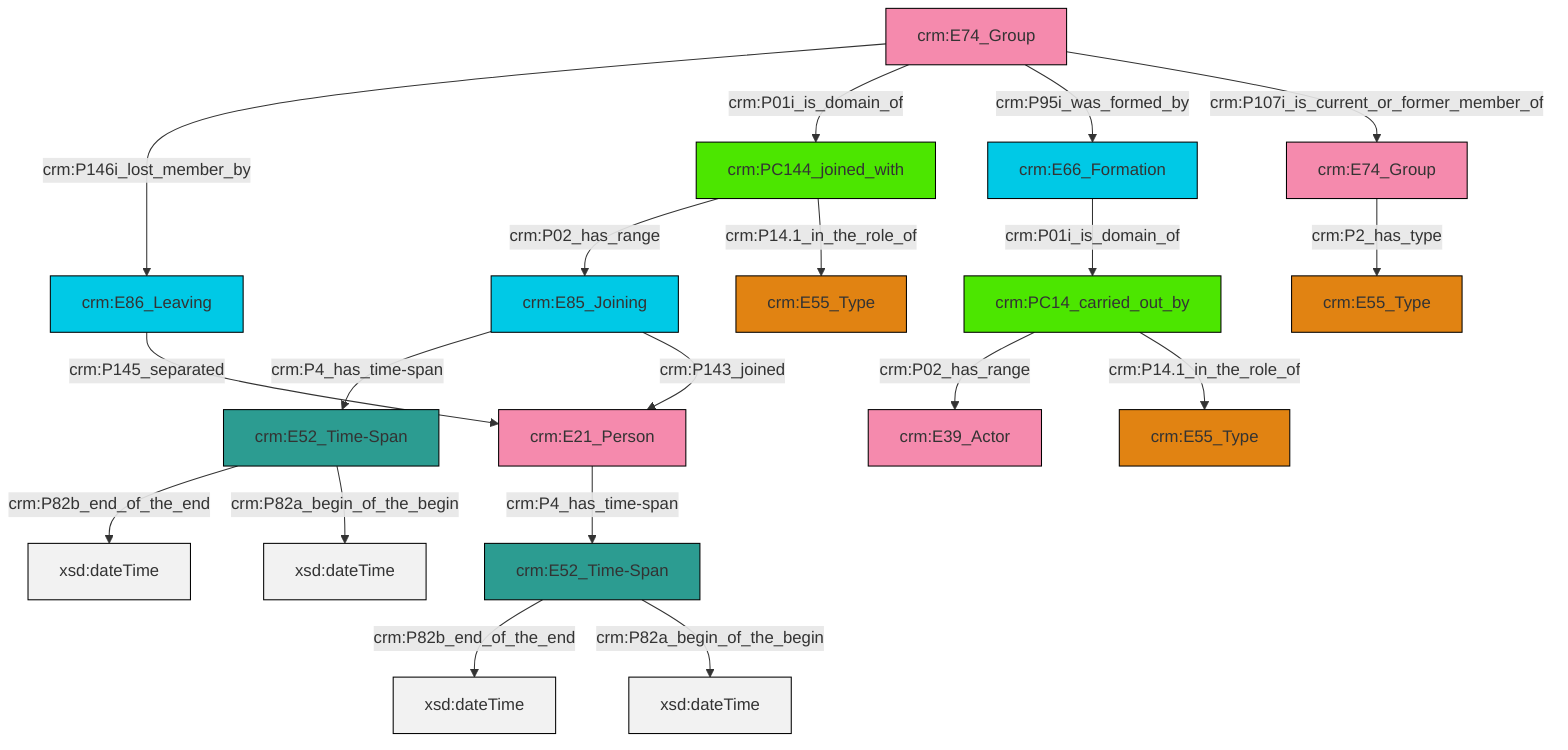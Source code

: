 graph TD
classDef Literal fill:#f2f2f2,stroke:#000000;
classDef CRM_Entity fill:#FFFFFF,stroke:#000000;
classDef Temporal_Entity fill:#00C9E6, stroke:#000000;
classDef Type fill:#E18312, stroke:#000000;
classDef Time-Span fill:#2C9C91, stroke:#000000;
classDef Appellation fill:#FFEB7F, stroke:#000000;
classDef Place fill:#008836, stroke:#000000;
classDef Persistent_Item fill:#B266B2, stroke:#000000;
classDef Conceptual_Object fill:#FFD700, stroke:#000000;
classDef Physical_Thing fill:#D2B48C, stroke:#000000;
classDef Actor fill:#f58aad, stroke:#000000;
classDef PC_Classes fill:#4ce600, stroke:#000000;
classDef Multi fill:#cccccc,stroke:#000000;

0["crm:E74_Group"]:::Actor -->|crm:P146i_lost_member_by| 1["crm:E86_Leaving"]:::Temporal_Entity
6["crm:E74_Group"]:::Actor -->|crm:P2_has_type| 8["crm:E55_Type"]:::Type
0["crm:E74_Group"]:::Actor -->|crm:P01i_is_domain_of| 17["crm:PC144_joined_with"]:::PC_Classes
17["crm:PC144_joined_with"]:::PC_Classes -->|crm:P02_has_range| 18["crm:E85_Joining"]:::Temporal_Entity
10["crm:E52_Time-Span"]:::Time-Span -->|crm:P82b_end_of_the_end| 19[xsd:dateTime]:::Literal
4["crm:E52_Time-Span"]:::Time-Span -->|crm:P82b_end_of_the_end| 20[xsd:dateTime]:::Literal
25["crm:E21_Person"]:::Actor -->|crm:P4_has_time-span| 4["crm:E52_Time-Span"]:::Time-Span
0["crm:E74_Group"]:::Actor -->|crm:P95i_was_formed_by| 21["crm:E66_Formation"]:::Temporal_Entity
15["crm:PC14_carried_out_by"]:::PC_Classes -->|crm:P02_has_range| 2["crm:E39_Actor"]:::Actor
17["crm:PC144_joined_with"]:::PC_Classes -->|crm:P14.1_in_the_role_of| 12["crm:E55_Type"]:::Type
18["crm:E85_Joining"]:::Temporal_Entity -->|crm:P4_has_time-span| 10["crm:E52_Time-Span"]:::Time-Span
21["crm:E66_Formation"]:::Temporal_Entity -->|crm:P01i_is_domain_of| 15["crm:PC14_carried_out_by"]:::PC_Classes
15["crm:PC14_carried_out_by"]:::PC_Classes -->|crm:P14.1_in_the_role_of| 23["crm:E55_Type"]:::Type
10["crm:E52_Time-Span"]:::Time-Span -->|crm:P82a_begin_of_the_begin| 26[xsd:dateTime]:::Literal
0["crm:E74_Group"]:::Actor -->|crm:P107i_is_current_or_former_member_of| 6["crm:E74_Group"]:::Actor
1["crm:E86_Leaving"]:::Temporal_Entity -->|crm:P145_separated| 25["crm:E21_Person"]:::Actor
18["crm:E85_Joining"]:::Temporal_Entity -->|crm:P143_joined| 25["crm:E21_Person"]:::Actor
4["crm:E52_Time-Span"]:::Time-Span -->|crm:P82a_begin_of_the_begin| 34[xsd:dateTime]:::Literal